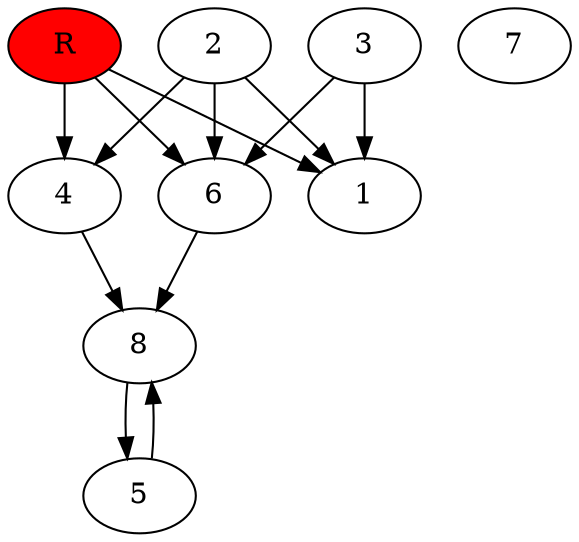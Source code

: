 digraph prb4953 {
	1
	2
	3
	4
	5
	6
	7
	8
	R [fillcolor="#ff0000" style=filled]
	2 -> 1
	2 -> 4
	2 -> 6
	3 -> 1
	3 -> 6
	4 -> 8
	5 -> 8
	6 -> 8
	8 -> 5
	R -> 1
	R -> 4
	R -> 6
}
